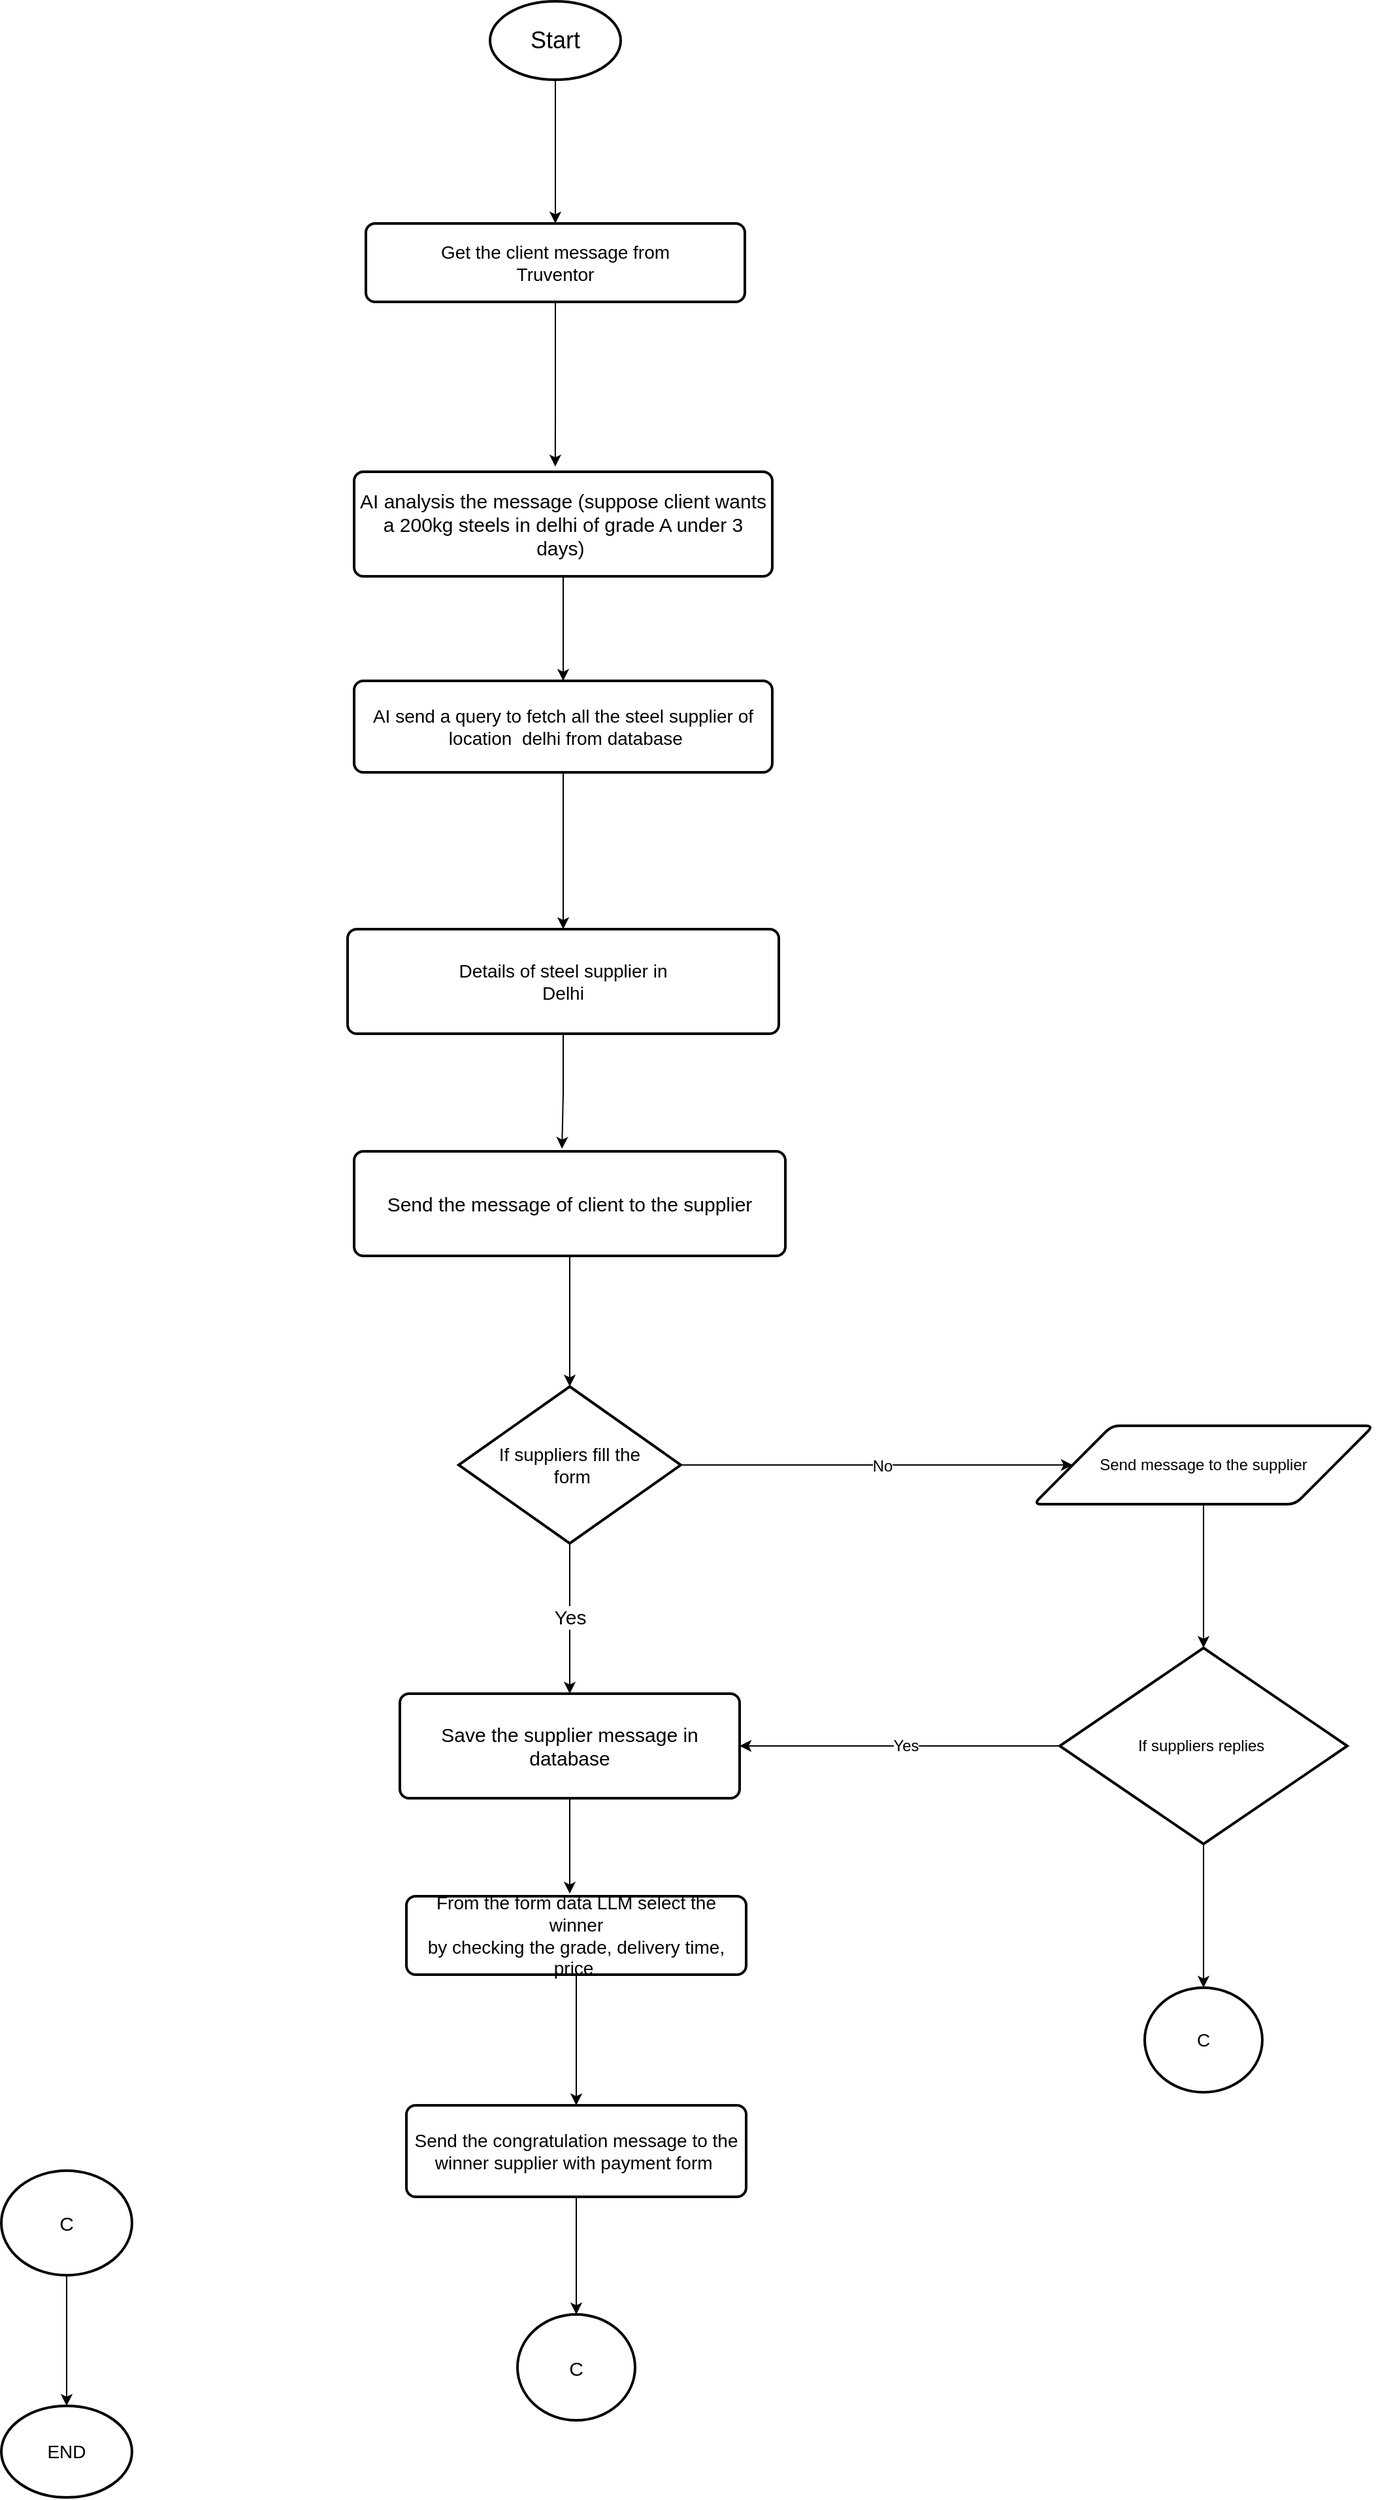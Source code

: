 <mxfile version="26.2.3">
  <diagram id="C5RBs43oDa-KdzZeNtuy" name="Page-1">
    <mxGraphModel dx="2255" dy="1973" grid="1" gridSize="10" guides="1" tooltips="1" connect="1" arrows="1" fold="1" page="1" pageScale="1" pageWidth="827" pageHeight="1169" math="0" shadow="0">
      <root>
        <mxCell id="WIyWlLk6GJQsqaUBKTNV-0" />
        <mxCell id="WIyWlLk6GJQsqaUBKTNV-1" parent="WIyWlLk6GJQsqaUBKTNV-0" />
        <mxCell id="WIyWlLk6GJQsqaUBKTNV-2" value="" style="rounded=0;html=1;jettySize=auto;orthogonalLoop=1;fontSize=11;endArrow=block;endFill=0;endSize=8;strokeWidth=1;shadow=0;labelBackgroundColor=none;edgeStyle=orthogonalEdgeStyle;" parent="WIyWlLk6GJQsqaUBKTNV-1" edge="1">
          <mxGeometry relative="1" as="geometry">
            <mxPoint x="220" y="120" as="sourcePoint" />
          </mxGeometry>
        </mxCell>
        <mxCell id="WIyWlLk6GJQsqaUBKTNV-4" value="Yes" style="rounded=0;html=1;jettySize=auto;orthogonalLoop=1;fontSize=11;endArrow=block;endFill=0;endSize=8;strokeWidth=1;shadow=0;labelBackgroundColor=none;edgeStyle=orthogonalEdgeStyle;" parent="WIyWlLk6GJQsqaUBKTNV-1" edge="1">
          <mxGeometry y="20" relative="1" as="geometry">
            <mxPoint as="offset" />
            <mxPoint x="220" y="250" as="sourcePoint" />
          </mxGeometry>
        </mxCell>
        <mxCell id="WIyWlLk6GJQsqaUBKTNV-5" value="No" style="edgeStyle=orthogonalEdgeStyle;rounded=0;html=1;jettySize=auto;orthogonalLoop=1;fontSize=11;endArrow=block;endFill=0;endSize=8;strokeWidth=1;shadow=0;labelBackgroundColor=none;" parent="WIyWlLk6GJQsqaUBKTNV-1" edge="1">
          <mxGeometry y="10" relative="1" as="geometry">
            <mxPoint as="offset" />
            <mxPoint x="270" y="210" as="sourcePoint" />
          </mxGeometry>
        </mxCell>
        <mxCell id="WIyWlLk6GJQsqaUBKTNV-8" value="No" style="rounded=0;html=1;jettySize=auto;orthogonalLoop=1;fontSize=11;endArrow=block;endFill=0;endSize=8;strokeWidth=1;shadow=0;labelBackgroundColor=none;edgeStyle=orthogonalEdgeStyle;" parent="WIyWlLk6GJQsqaUBKTNV-1" edge="1">
          <mxGeometry x="0.333" y="20" relative="1" as="geometry">
            <mxPoint as="offset" />
            <mxPoint x="220" y="370" as="sourcePoint" />
          </mxGeometry>
        </mxCell>
        <mxCell id="WIyWlLk6GJQsqaUBKTNV-9" value="Yes" style="edgeStyle=orthogonalEdgeStyle;rounded=0;html=1;jettySize=auto;orthogonalLoop=1;fontSize=11;endArrow=block;endFill=0;endSize=8;strokeWidth=1;shadow=0;labelBackgroundColor=none;" parent="WIyWlLk6GJQsqaUBKTNV-1" edge="1">
          <mxGeometry y="10" relative="1" as="geometry">
            <mxPoint as="offset" />
            <mxPoint x="320" y="330" as="targetPoint" />
          </mxGeometry>
        </mxCell>
        <mxCell id="6XaMNR3jzkahdkMsGVPr-12" style="edgeStyle=orthogonalEdgeStyle;rounded=0;orthogonalLoop=1;jettySize=auto;html=1;exitX=0.5;exitY=1;exitDx=0;exitDy=0;exitPerimeter=0;entryX=0.5;entryY=0;entryDx=0;entryDy=0;fontFamily=Helvetica;fontSize=12;fontColor=default;" edge="1" parent="WIyWlLk6GJQsqaUBKTNV-1" source="XfOsy0nmJ5fPJq4JmBSt-1" target="6XaMNR3jzkahdkMsGVPr-3">
          <mxGeometry relative="1" as="geometry" />
        </mxCell>
        <mxCell id="XfOsy0nmJ5fPJq4JmBSt-1" value="&lt;font style=&quot;font-size: 18px;&quot;&gt;Start&lt;/font&gt;" style="strokeWidth=2;html=1;shape=mxgraph.flowchart.start_1;whiteSpace=wrap;" parent="WIyWlLk6GJQsqaUBKTNV-1" vertex="1">
          <mxGeometry x="364" y="-40" width="100" height="60" as="geometry" />
        </mxCell>
        <mxCell id="6XaMNR3jzkahdkMsGVPr-24" style="edgeStyle=orthogonalEdgeStyle;rounded=0;orthogonalLoop=1;jettySize=auto;html=1;exitX=0.5;exitY=1;exitDx=0;exitDy=0;exitPerimeter=0;entryX=0.5;entryY=0;entryDx=0;entryDy=0;fontFamily=Helvetica;fontSize=12;fontColor=default;" edge="1" parent="WIyWlLk6GJQsqaUBKTNV-1" source="XfOsy0nmJ5fPJq4JmBSt-39" target="6XaMNR3jzkahdkMsGVPr-23">
          <mxGeometry relative="1" as="geometry" />
        </mxCell>
        <mxCell id="6XaMNR3jzkahdkMsGVPr-25" value="&lt;font style=&quot;font-size: 15px;&quot;&gt;Yes&lt;/font&gt;" style="edgeLabel;html=1;align=center;verticalAlign=middle;resizable=0;points=[];strokeColor=default;strokeWidth=2;fontFamily=Helvetica;fontSize=12;fontColor=default;fillColor=default;" vertex="1" connectable="0" parent="6XaMNR3jzkahdkMsGVPr-24">
          <mxGeometry x="-0.032" relative="1" as="geometry">
            <mxPoint as="offset" />
          </mxGeometry>
        </mxCell>
        <mxCell id="6XaMNR3jzkahdkMsGVPr-39" style="edgeStyle=orthogonalEdgeStyle;rounded=0;orthogonalLoop=1;jettySize=auto;html=1;exitX=1;exitY=0.5;exitDx=0;exitDy=0;exitPerimeter=0;fontFamily=Helvetica;fontSize=12;fontColor=default;" edge="1" parent="WIyWlLk6GJQsqaUBKTNV-1" source="XfOsy0nmJ5fPJq4JmBSt-39" target="6XaMNR3jzkahdkMsGVPr-38">
          <mxGeometry relative="1" as="geometry" />
        </mxCell>
        <mxCell id="6XaMNR3jzkahdkMsGVPr-56" value="No" style="edgeLabel;html=1;align=center;verticalAlign=middle;resizable=0;points=[];strokeColor=default;strokeWidth=2;fontFamily=Helvetica;fontSize=12;fontColor=default;fillColor=default;" vertex="1" connectable="0" parent="6XaMNR3jzkahdkMsGVPr-39">
          <mxGeometry x="0.027" y="-1" relative="1" as="geometry">
            <mxPoint as="offset" />
          </mxGeometry>
        </mxCell>
        <mxCell id="XfOsy0nmJ5fPJq4JmBSt-39" value="&lt;font style=&quot;font-size: 14px;&quot;&gt;If suppliers fill the&lt;/font&gt;&lt;div&gt;&lt;font style=&quot;font-size: 14px;&quot;&gt;&amp;nbsp;form&lt;/font&gt;&lt;/div&gt;" style="strokeWidth=2;html=1;shape=mxgraph.flowchart.decision;whiteSpace=wrap;" parent="WIyWlLk6GJQsqaUBKTNV-1" vertex="1">
          <mxGeometry x="340" y="1020" width="170" height="120" as="geometry" />
        </mxCell>
        <mxCell id="6XaMNR3jzkahdkMsGVPr-41" style="edgeStyle=orthogonalEdgeStyle;rounded=0;orthogonalLoop=1;jettySize=auto;html=1;entryX=1;entryY=0.5;entryDx=0;entryDy=0;fontFamily=Helvetica;fontSize=12;fontColor=default;" edge="1" parent="WIyWlLk6GJQsqaUBKTNV-1" source="XfOsy0nmJ5fPJq4JmBSt-48" target="6XaMNR3jzkahdkMsGVPr-23">
          <mxGeometry relative="1" as="geometry" />
        </mxCell>
        <mxCell id="6XaMNR3jzkahdkMsGVPr-53" value="Yes" style="edgeLabel;html=1;align=center;verticalAlign=middle;resizable=0;points=[];strokeColor=default;strokeWidth=2;fontFamily=Helvetica;fontSize=12;fontColor=default;fillColor=default;" vertex="1" connectable="0" parent="6XaMNR3jzkahdkMsGVPr-41">
          <mxGeometry x="-0.032" relative="1" as="geometry">
            <mxPoint as="offset" />
          </mxGeometry>
        </mxCell>
        <mxCell id="XfOsy0nmJ5fPJq4JmBSt-48" value="If suppliers replies&amp;nbsp;" style="strokeWidth=2;html=1;shape=mxgraph.flowchart.decision;whiteSpace=wrap;" parent="WIyWlLk6GJQsqaUBKTNV-1" vertex="1">
          <mxGeometry x="800" y="1220" width="220" height="150" as="geometry" />
        </mxCell>
        <mxCell id="6XaMNR3jzkahdkMsGVPr-3" value="&lt;font style=&quot;font-size: 14px;&quot;&gt;Get the client message from&lt;/font&gt;&lt;div&gt;&lt;font style=&quot;font-size: 14px;&quot;&gt;Truventor&lt;/font&gt;&lt;/div&gt;" style="rounded=1;whiteSpace=wrap;html=1;absoluteArcSize=1;arcSize=14;strokeWidth=2;" vertex="1" parent="WIyWlLk6GJQsqaUBKTNV-1">
          <mxGeometry x="269" y="130" width="290" height="60" as="geometry" />
        </mxCell>
        <mxCell id="6XaMNR3jzkahdkMsGVPr-35" style="edgeStyle=orthogonalEdgeStyle;rounded=0;orthogonalLoop=1;jettySize=auto;html=1;exitX=0.5;exitY=1;exitDx=0;exitDy=0;entryX=0.5;entryY=0;entryDx=0;entryDy=0;fontFamily=Helvetica;fontSize=12;fontColor=default;" edge="1" parent="WIyWlLk6GJQsqaUBKTNV-1" source="6XaMNR3jzkahdkMsGVPr-6" target="6XaMNR3jzkahdkMsGVPr-17">
          <mxGeometry relative="1" as="geometry" />
        </mxCell>
        <mxCell id="6XaMNR3jzkahdkMsGVPr-6" value="&lt;font style=&quot;text-wrap-mode: nowrap; font-size: 14px;&quot;&gt;AI send a query&amp;nbsp;&lt;/font&gt;&lt;span style=&quot;font-size: 14px; text-wrap-mode: nowrap; background-color: transparent; color: light-dark(rgb(0, 0, 0), rgb(255, 255, 255));&quot;&gt;to fetch all the steel&amp;nbsp;&lt;/span&gt;&lt;font style=&quot;font-size: 14px; text-wrap-mode: nowrap; background-color: transparent; color: light-dark(rgb(0, 0, 0), rgb(255, 255, 255));&quot;&gt;supplier&amp;nbsp;&lt;/font&gt;&lt;span style=&quot;font-size: 14px; text-wrap-mode: nowrap; color: light-dark(rgb(0, 0, 0), rgb(255, 255, 255)); background-color: light-dark(#ffffff, var(--ge-dark-color, #121212));&quot;&gt;of&lt;/span&gt;&lt;div&gt;&lt;span style=&quot;font-size: 14px; text-wrap-mode: nowrap; color: light-dark(rgb(0, 0, 0), rgb(255, 255, 255)); background-color: light-dark(#ffffff, var(--ge-dark-color, #121212));&quot;&gt;&amp;nbsp;location&amp;nbsp;&amp;nbsp;&lt;/span&gt;&lt;span style=&quot;font-size: 14px; background-color: light-dark(#ffffff, var(--ge-dark-color, #121212)); color: light-dark(rgb(0, 0, 0), rgb(255, 255, 255)); text-wrap-mode: nowrap;&quot;&gt;delhi from database&lt;/span&gt;&lt;/div&gt;" style="rounded=1;whiteSpace=wrap;html=1;absoluteArcSize=1;arcSize=14;strokeWidth=2;align=center;" vertex="1" parent="WIyWlLk6GJQsqaUBKTNV-1">
          <mxGeometry x="260" y="480" width="320" height="70" as="geometry" />
        </mxCell>
        <mxCell id="6XaMNR3jzkahdkMsGVPr-34" style="edgeStyle=orthogonalEdgeStyle;rounded=0;orthogonalLoop=1;jettySize=auto;html=1;fontFamily=Helvetica;fontSize=12;fontColor=default;" edge="1" parent="WIyWlLk6GJQsqaUBKTNV-1" source="6XaMNR3jzkahdkMsGVPr-8">
          <mxGeometry relative="1" as="geometry">
            <mxPoint x="420" y="480" as="targetPoint" />
          </mxGeometry>
        </mxCell>
        <mxCell id="6XaMNR3jzkahdkMsGVPr-8" value="&lt;span style=&quot;background-color: light-dark(#ffffff, var(--ge-dark-color, #121212));&quot;&gt;&lt;font style=&quot;color: light-dark(rgb(0, 0, 0), rgb(255, 255, 255));&quot;&gt;&lt;font style=&quot;forced-color-adjust: none; font-family: Helvetica; font-style: normal; font-variant-ligatures: normal; font-variant-caps: normal; font-weight: 400; letter-spacing: normal; orphans: 2; text-align: center; text-indent: 0px; text-transform: none; widows: 2; word-spacing: 0px; -webkit-text-stroke-width: 0px; white-space: normal; text-decoration-thickness: initial; text-decoration-style: initial; text-decoration-color: initial; font-size: 15px; box-shadow: none !important;&quot;&gt;AI analysis the message&amp;nbsp;&lt;/font&gt;&lt;span style=&quot;font-size: 15px;&quot;&gt;(suppose client wants a 200kg steels in delhi of grade A under 3 days)&amp;nbsp;&lt;/span&gt;&lt;/font&gt;&lt;/span&gt;" style="rounded=1;whiteSpace=wrap;html=1;absoluteArcSize=1;arcSize=14;strokeWidth=2;strokeColor=default;align=center;verticalAlign=middle;fontFamily=Helvetica;fontSize=12;fontColor=default;fillColor=default;" vertex="1" parent="WIyWlLk6GJQsqaUBKTNV-1">
          <mxGeometry x="260" y="320" width="320" height="80" as="geometry" />
        </mxCell>
        <mxCell id="6XaMNR3jzkahdkMsGVPr-13" style="edgeStyle=orthogonalEdgeStyle;rounded=0;orthogonalLoop=1;jettySize=auto;html=1;exitX=0.5;exitY=1;exitDx=0;exitDy=0;entryX=0.481;entryY=-0.05;entryDx=0;entryDy=0;entryPerimeter=0;fontFamily=Helvetica;fontSize=12;fontColor=default;" edge="1" parent="WIyWlLk6GJQsqaUBKTNV-1" source="6XaMNR3jzkahdkMsGVPr-3" target="6XaMNR3jzkahdkMsGVPr-8">
          <mxGeometry relative="1" as="geometry" />
        </mxCell>
        <mxCell id="6XaMNR3jzkahdkMsGVPr-17" value="&lt;font style=&quot;text-wrap-mode: nowrap; font-size: 14px;&quot;&gt;Details of steel supplier in&lt;/font&gt;&lt;div style=&quot;text-wrap-mode: nowrap;&quot;&gt;&lt;font style=&quot;font-size: 14px;&quot;&gt;Delhi&lt;/font&gt;&lt;/div&gt;" style="rounded=1;whiteSpace=wrap;html=1;absoluteArcSize=1;arcSize=14;strokeWidth=2;strokeColor=default;align=center;verticalAlign=middle;fontFamily=Helvetica;fontSize=12;fontColor=default;fillColor=default;" vertex="1" parent="WIyWlLk6GJQsqaUBKTNV-1">
          <mxGeometry x="255" y="670" width="330" height="80" as="geometry" />
        </mxCell>
        <mxCell id="6XaMNR3jzkahdkMsGVPr-20" value="&lt;font style=&quot;font-size: 15px;&quot;&gt;Send the message of client to the supplier&lt;/font&gt;" style="rounded=1;whiteSpace=wrap;html=1;absoluteArcSize=1;arcSize=14;strokeWidth=2;strokeColor=default;align=center;verticalAlign=middle;fontFamily=Helvetica;fontSize=12;fontColor=default;fillColor=default;" vertex="1" parent="WIyWlLk6GJQsqaUBKTNV-1">
          <mxGeometry x="260" y="840" width="330" height="80" as="geometry" />
        </mxCell>
        <mxCell id="6XaMNR3jzkahdkMsGVPr-21" style="edgeStyle=orthogonalEdgeStyle;rounded=0;orthogonalLoop=1;jettySize=auto;html=1;exitX=0.5;exitY=1;exitDx=0;exitDy=0;entryX=0.482;entryY=-0.025;entryDx=0;entryDy=0;entryPerimeter=0;fontFamily=Helvetica;fontSize=12;fontColor=default;" edge="1" parent="WIyWlLk6GJQsqaUBKTNV-1" source="6XaMNR3jzkahdkMsGVPr-17" target="6XaMNR3jzkahdkMsGVPr-20">
          <mxGeometry relative="1" as="geometry" />
        </mxCell>
        <mxCell id="6XaMNR3jzkahdkMsGVPr-22" style="edgeStyle=orthogonalEdgeStyle;rounded=0;orthogonalLoop=1;jettySize=auto;html=1;exitX=0.5;exitY=1;exitDx=0;exitDy=0;entryX=0.5;entryY=0;entryDx=0;entryDy=0;entryPerimeter=0;fontFamily=Helvetica;fontSize=12;fontColor=default;" edge="1" parent="WIyWlLk6GJQsqaUBKTNV-1" source="6XaMNR3jzkahdkMsGVPr-20" target="XfOsy0nmJ5fPJq4JmBSt-39">
          <mxGeometry relative="1" as="geometry" />
        </mxCell>
        <mxCell id="6XaMNR3jzkahdkMsGVPr-23" value="&lt;font style=&quot;font-size: 15px;&quot;&gt;Save the supplier message in database&lt;/font&gt;" style="rounded=1;whiteSpace=wrap;html=1;absoluteArcSize=1;arcSize=14;strokeWidth=2;strokeColor=default;align=center;verticalAlign=middle;fontFamily=Helvetica;fontSize=12;fontColor=default;fillColor=default;" vertex="1" parent="WIyWlLk6GJQsqaUBKTNV-1">
          <mxGeometry x="295" y="1255" width="260" height="80" as="geometry" />
        </mxCell>
        <mxCell id="6XaMNR3jzkahdkMsGVPr-30" style="edgeStyle=orthogonalEdgeStyle;rounded=0;orthogonalLoop=1;jettySize=auto;html=1;entryX=0.483;entryY=-0.033;entryDx=0;entryDy=0;entryPerimeter=0;fontFamily=Helvetica;fontSize=12;fontColor=default;" edge="1" parent="WIyWlLk6GJQsqaUBKTNV-1" source="6XaMNR3jzkahdkMsGVPr-23">
          <mxGeometry relative="1" as="geometry">
            <mxPoint x="424.982" y="1408.02" as="targetPoint" />
          </mxGeometry>
        </mxCell>
        <mxCell id="6XaMNR3jzkahdkMsGVPr-32" style="edgeStyle=orthogonalEdgeStyle;rounded=0;orthogonalLoop=1;jettySize=auto;html=1;exitX=0.5;exitY=1;exitDx=0;exitDy=0;fontFamily=Helvetica;fontSize=12;fontColor=default;" edge="1" parent="WIyWlLk6GJQsqaUBKTNV-1" source="6XaMNR3jzkahdkMsGVPr-31">
          <mxGeometry relative="1" as="geometry">
            <mxPoint x="430" y="1570" as="targetPoint" />
          </mxGeometry>
        </mxCell>
        <mxCell id="6XaMNR3jzkahdkMsGVPr-31" value="&lt;font style=&quot;font-size: 14px;&quot;&gt;From the form data LLM select the winner&lt;/font&gt;&lt;div&gt;&lt;font style=&quot;font-size: 14px;&quot;&gt;by checking the grade, delivery time, price&amp;nbsp;&lt;/font&gt;&lt;/div&gt;" style="rounded=1;whiteSpace=wrap;html=1;absoluteArcSize=1;arcSize=14;strokeWidth=2;strokeColor=default;align=center;verticalAlign=middle;fontFamily=Helvetica;fontSize=12;fontColor=default;fillColor=default;" vertex="1" parent="WIyWlLk6GJQsqaUBKTNV-1">
          <mxGeometry x="300" y="1410" width="260" height="60" as="geometry" />
        </mxCell>
        <mxCell id="6XaMNR3jzkahdkMsGVPr-33" value="&lt;font style=&quot;font-size: 14px;&quot;&gt;Send the congratulation message to the winner supplier with payment form&amp;nbsp;&lt;/font&gt;" style="rounded=1;whiteSpace=wrap;html=1;absoluteArcSize=1;arcSize=14;strokeWidth=2;strokeColor=default;align=center;verticalAlign=middle;fontFamily=Helvetica;fontSize=12;fontColor=default;fillColor=default;" vertex="1" parent="WIyWlLk6GJQsqaUBKTNV-1">
          <mxGeometry x="300" y="1570" width="260" height="70" as="geometry" />
        </mxCell>
        <mxCell id="6XaMNR3jzkahdkMsGVPr-38" value="Send message to the supplier" style="shape=parallelogram;html=1;strokeWidth=2;perimeter=parallelogramPerimeter;whiteSpace=wrap;rounded=1;arcSize=12;size=0.23;strokeColor=default;align=center;verticalAlign=middle;fontFamily=Helvetica;fontSize=12;fontColor=default;fillColor=default;" vertex="1" parent="WIyWlLk6GJQsqaUBKTNV-1">
          <mxGeometry x="780" y="1050" width="260" height="60" as="geometry" />
        </mxCell>
        <mxCell id="6XaMNR3jzkahdkMsGVPr-40" style="edgeStyle=orthogonalEdgeStyle;rounded=0;orthogonalLoop=1;jettySize=auto;html=1;exitX=0.5;exitY=1;exitDx=0;exitDy=0;entryX=0.5;entryY=0;entryDx=0;entryDy=0;entryPerimeter=0;fontFamily=Helvetica;fontSize=12;fontColor=default;" edge="1" parent="WIyWlLk6GJQsqaUBKTNV-1" source="6XaMNR3jzkahdkMsGVPr-38" target="XfOsy0nmJ5fPJq4JmBSt-48">
          <mxGeometry relative="1" as="geometry" />
        </mxCell>
        <mxCell id="6XaMNR3jzkahdkMsGVPr-46" value="&lt;font style=&quot;font-size: 14px;&quot;&gt;END&lt;/font&gt;" style="strokeWidth=2;html=1;shape=mxgraph.flowchart.start_2;whiteSpace=wrap;strokeColor=default;align=center;verticalAlign=middle;fontFamily=Helvetica;fontSize=12;fontColor=default;fillColor=default;" vertex="1" parent="WIyWlLk6GJQsqaUBKTNV-1">
          <mxGeometry x="-10" y="1800" width="100" height="70" as="geometry" />
        </mxCell>
        <mxCell id="6XaMNR3jzkahdkMsGVPr-47" value="&lt;font style=&quot;font-size: 15px;&quot;&gt;C&lt;/font&gt;" style="strokeWidth=2;html=1;shape=mxgraph.flowchart.start_2;whiteSpace=wrap;strokeColor=default;align=center;verticalAlign=middle;fontFamily=Helvetica;fontSize=12;fontColor=default;fillColor=default;" vertex="1" parent="WIyWlLk6GJQsqaUBKTNV-1">
          <mxGeometry x="-10" y="1620" width="100" height="80" as="geometry" />
        </mxCell>
        <mxCell id="6XaMNR3jzkahdkMsGVPr-48" value="&lt;font style=&quot;font-size: 15px;&quot;&gt;C&lt;/font&gt;" style="strokeWidth=2;html=1;shape=mxgraph.flowchart.start_2;whiteSpace=wrap;strokeColor=default;align=center;verticalAlign=middle;fontFamily=Helvetica;fontSize=12;fontColor=default;fillColor=default;" vertex="1" parent="WIyWlLk6GJQsqaUBKTNV-1">
          <mxGeometry x="385" y="1730" width="90" height="81" as="geometry" />
        </mxCell>
        <mxCell id="6XaMNR3jzkahdkMsGVPr-49" style="edgeStyle=orthogonalEdgeStyle;rounded=0;orthogonalLoop=1;jettySize=auto;html=1;entryX=0.5;entryY=0;entryDx=0;entryDy=0;entryPerimeter=0;fontFamily=Helvetica;fontSize=12;fontColor=default;" edge="1" parent="WIyWlLk6GJQsqaUBKTNV-1" source="6XaMNR3jzkahdkMsGVPr-33" target="6XaMNR3jzkahdkMsGVPr-48">
          <mxGeometry relative="1" as="geometry" />
        </mxCell>
        <mxCell id="6XaMNR3jzkahdkMsGVPr-50" value="&lt;font style=&quot;font-size: 14px;&quot;&gt;C&lt;/font&gt;" style="strokeWidth=2;html=1;shape=mxgraph.flowchart.start_2;whiteSpace=wrap;strokeColor=default;align=center;verticalAlign=middle;fontFamily=Helvetica;fontSize=12;fontColor=default;fillColor=default;" vertex="1" parent="WIyWlLk6GJQsqaUBKTNV-1">
          <mxGeometry x="865" y="1480" width="90" height="80" as="geometry" />
        </mxCell>
        <mxCell id="6XaMNR3jzkahdkMsGVPr-54" style="edgeStyle=orthogonalEdgeStyle;rounded=0;orthogonalLoop=1;jettySize=auto;html=1;entryX=0.5;entryY=0;entryDx=0;entryDy=0;entryPerimeter=0;fontFamily=Helvetica;fontSize=12;fontColor=default;" edge="1" parent="WIyWlLk6GJQsqaUBKTNV-1" source="XfOsy0nmJ5fPJq4JmBSt-48" target="6XaMNR3jzkahdkMsGVPr-50">
          <mxGeometry relative="1" as="geometry" />
        </mxCell>
        <mxCell id="6XaMNR3jzkahdkMsGVPr-55" style="edgeStyle=orthogonalEdgeStyle;rounded=0;orthogonalLoop=1;jettySize=auto;html=1;entryX=0.5;entryY=0;entryDx=0;entryDy=0;entryPerimeter=0;fontFamily=Helvetica;fontSize=12;fontColor=default;" edge="1" parent="WIyWlLk6GJQsqaUBKTNV-1" source="6XaMNR3jzkahdkMsGVPr-47" target="6XaMNR3jzkahdkMsGVPr-46">
          <mxGeometry relative="1" as="geometry" />
        </mxCell>
      </root>
    </mxGraphModel>
  </diagram>
</mxfile>
